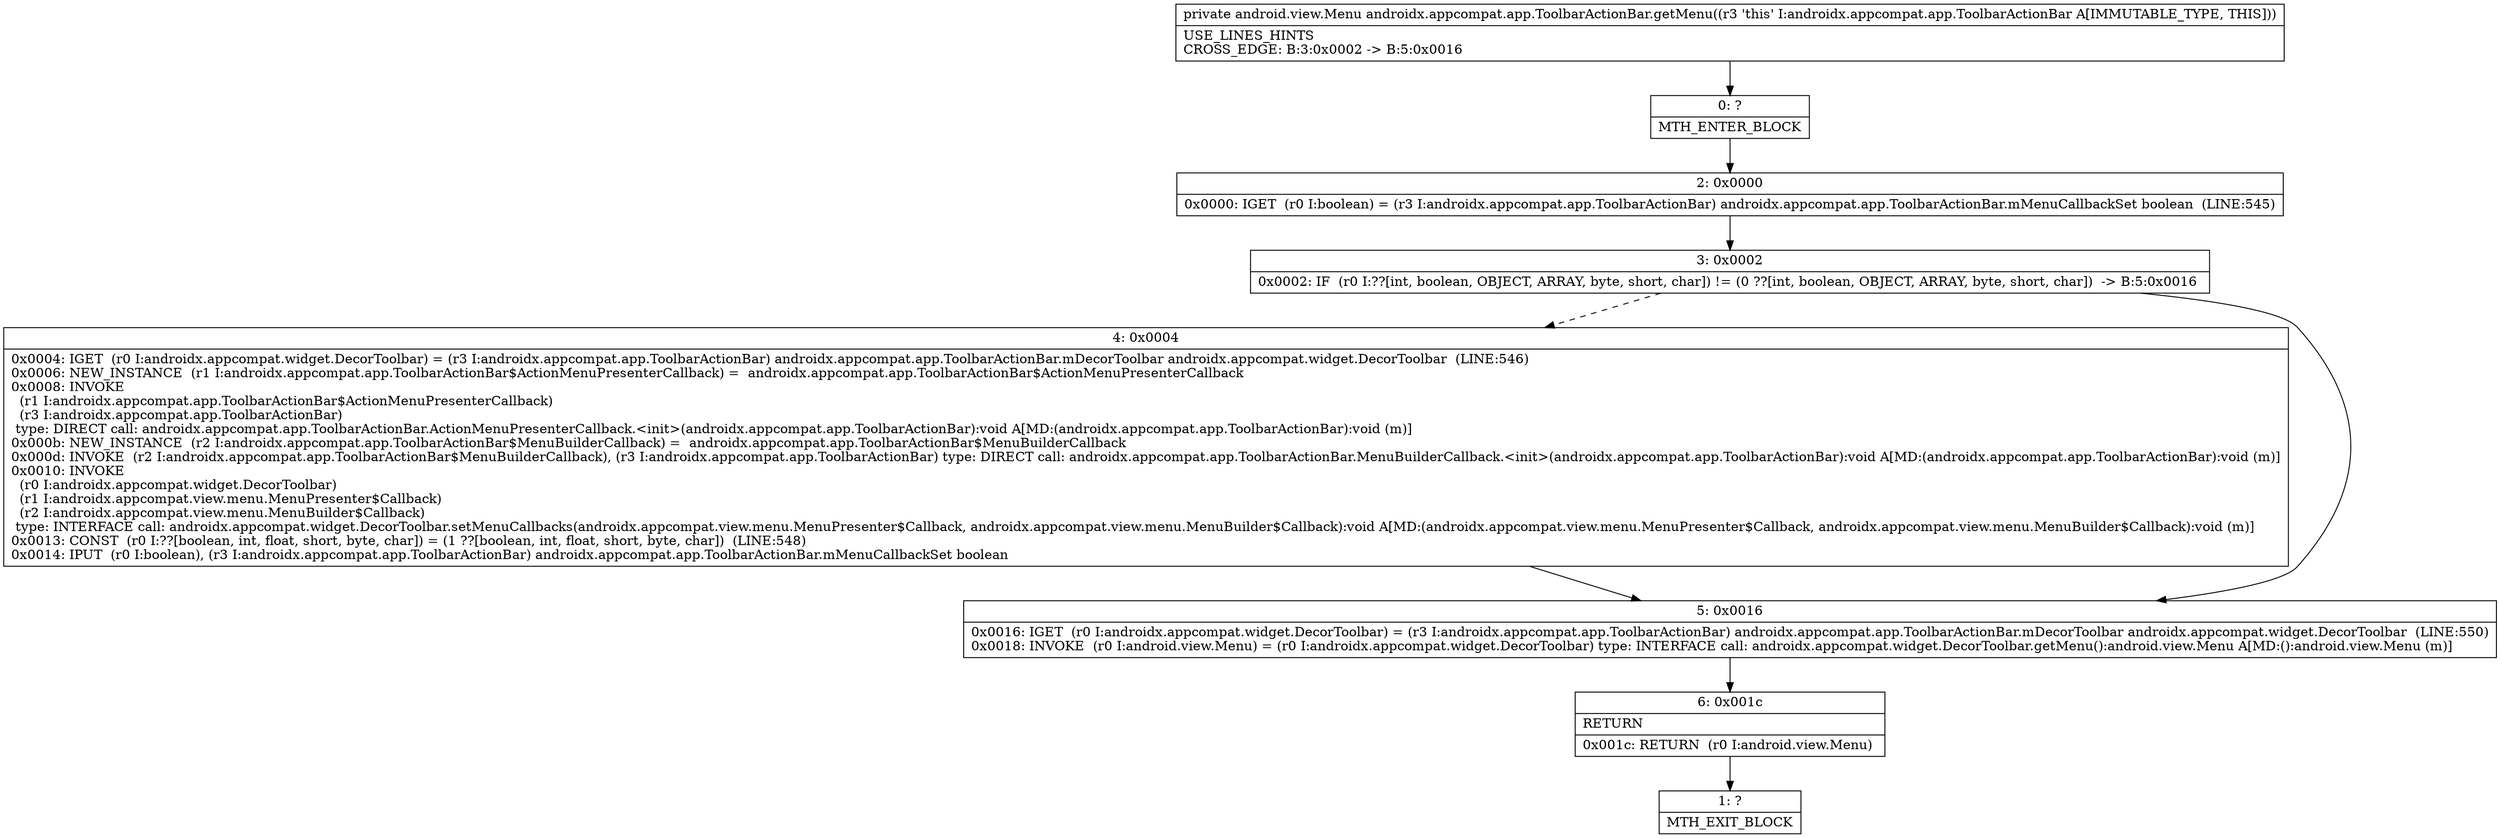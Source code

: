 digraph "CFG forandroidx.appcompat.app.ToolbarActionBar.getMenu()Landroid\/view\/Menu;" {
Node_0 [shape=record,label="{0\:\ ?|MTH_ENTER_BLOCK\l}"];
Node_2 [shape=record,label="{2\:\ 0x0000|0x0000: IGET  (r0 I:boolean) = (r3 I:androidx.appcompat.app.ToolbarActionBar) androidx.appcompat.app.ToolbarActionBar.mMenuCallbackSet boolean  (LINE:545)\l}"];
Node_3 [shape=record,label="{3\:\ 0x0002|0x0002: IF  (r0 I:??[int, boolean, OBJECT, ARRAY, byte, short, char]) != (0 ??[int, boolean, OBJECT, ARRAY, byte, short, char])  \-\> B:5:0x0016 \l}"];
Node_4 [shape=record,label="{4\:\ 0x0004|0x0004: IGET  (r0 I:androidx.appcompat.widget.DecorToolbar) = (r3 I:androidx.appcompat.app.ToolbarActionBar) androidx.appcompat.app.ToolbarActionBar.mDecorToolbar androidx.appcompat.widget.DecorToolbar  (LINE:546)\l0x0006: NEW_INSTANCE  (r1 I:androidx.appcompat.app.ToolbarActionBar$ActionMenuPresenterCallback) =  androidx.appcompat.app.ToolbarActionBar$ActionMenuPresenterCallback \l0x0008: INVOKE  \l  (r1 I:androidx.appcompat.app.ToolbarActionBar$ActionMenuPresenterCallback)\l  (r3 I:androidx.appcompat.app.ToolbarActionBar)\l type: DIRECT call: androidx.appcompat.app.ToolbarActionBar.ActionMenuPresenterCallback.\<init\>(androidx.appcompat.app.ToolbarActionBar):void A[MD:(androidx.appcompat.app.ToolbarActionBar):void (m)]\l0x000b: NEW_INSTANCE  (r2 I:androidx.appcompat.app.ToolbarActionBar$MenuBuilderCallback) =  androidx.appcompat.app.ToolbarActionBar$MenuBuilderCallback \l0x000d: INVOKE  (r2 I:androidx.appcompat.app.ToolbarActionBar$MenuBuilderCallback), (r3 I:androidx.appcompat.app.ToolbarActionBar) type: DIRECT call: androidx.appcompat.app.ToolbarActionBar.MenuBuilderCallback.\<init\>(androidx.appcompat.app.ToolbarActionBar):void A[MD:(androidx.appcompat.app.ToolbarActionBar):void (m)]\l0x0010: INVOKE  \l  (r0 I:androidx.appcompat.widget.DecorToolbar)\l  (r1 I:androidx.appcompat.view.menu.MenuPresenter$Callback)\l  (r2 I:androidx.appcompat.view.menu.MenuBuilder$Callback)\l type: INTERFACE call: androidx.appcompat.widget.DecorToolbar.setMenuCallbacks(androidx.appcompat.view.menu.MenuPresenter$Callback, androidx.appcompat.view.menu.MenuBuilder$Callback):void A[MD:(androidx.appcompat.view.menu.MenuPresenter$Callback, androidx.appcompat.view.menu.MenuBuilder$Callback):void (m)]\l0x0013: CONST  (r0 I:??[boolean, int, float, short, byte, char]) = (1 ??[boolean, int, float, short, byte, char])  (LINE:548)\l0x0014: IPUT  (r0 I:boolean), (r3 I:androidx.appcompat.app.ToolbarActionBar) androidx.appcompat.app.ToolbarActionBar.mMenuCallbackSet boolean \l}"];
Node_5 [shape=record,label="{5\:\ 0x0016|0x0016: IGET  (r0 I:androidx.appcompat.widget.DecorToolbar) = (r3 I:androidx.appcompat.app.ToolbarActionBar) androidx.appcompat.app.ToolbarActionBar.mDecorToolbar androidx.appcompat.widget.DecorToolbar  (LINE:550)\l0x0018: INVOKE  (r0 I:android.view.Menu) = (r0 I:androidx.appcompat.widget.DecorToolbar) type: INTERFACE call: androidx.appcompat.widget.DecorToolbar.getMenu():android.view.Menu A[MD:():android.view.Menu (m)]\l}"];
Node_6 [shape=record,label="{6\:\ 0x001c|RETURN\l|0x001c: RETURN  (r0 I:android.view.Menu) \l}"];
Node_1 [shape=record,label="{1\:\ ?|MTH_EXIT_BLOCK\l}"];
MethodNode[shape=record,label="{private android.view.Menu androidx.appcompat.app.ToolbarActionBar.getMenu((r3 'this' I:androidx.appcompat.app.ToolbarActionBar A[IMMUTABLE_TYPE, THIS]))  | USE_LINES_HINTS\lCROSS_EDGE: B:3:0x0002 \-\> B:5:0x0016\l}"];
MethodNode -> Node_0;Node_0 -> Node_2;
Node_2 -> Node_3;
Node_3 -> Node_4[style=dashed];
Node_3 -> Node_5;
Node_4 -> Node_5;
Node_5 -> Node_6;
Node_6 -> Node_1;
}

